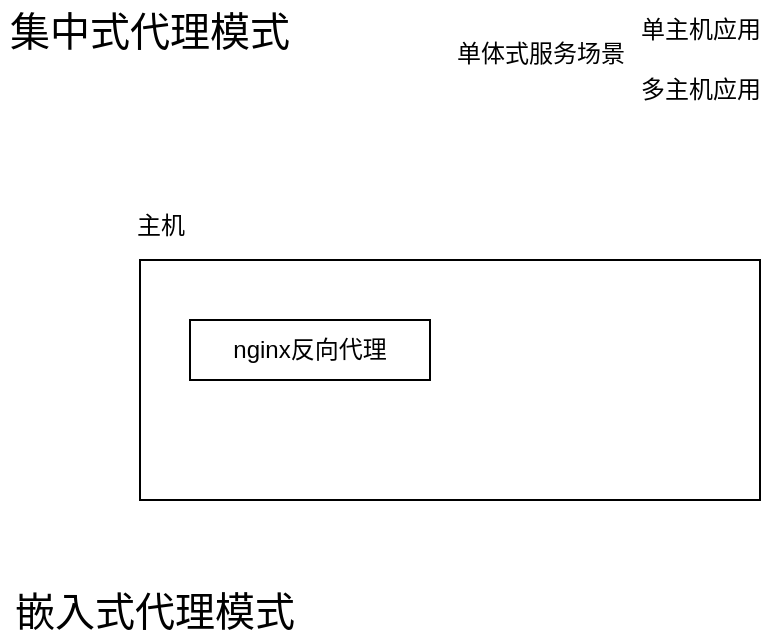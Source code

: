 <mxfile version="24.3.1" type="github">
  <diagram name="第 1 页" id="YowLrkrMRttfu4AoxrCK">
    <mxGraphModel dx="565" dy="460" grid="1" gridSize="10" guides="1" tooltips="1" connect="1" arrows="1" fold="1" page="1" pageScale="1" pageWidth="827" pageHeight="1169" math="0" shadow="0">
      <root>
        <mxCell id="0" />
        <mxCell id="1" parent="0" />
        <mxCell id="qoCdy1dcOLvOe7hzZTuf-1" value="&lt;div style=&quot;font-size: 20px;&quot;&gt;集中式代理模式&lt;/div&gt;" style="rounded=0;whiteSpace=wrap;html=1;labelBackgroundColor=default;strokeColor=none;opacity=0;fontSize=20;" vertex="1" parent="1">
          <mxGeometry width="150" height="30" as="geometry" />
        </mxCell>
        <mxCell id="qoCdy1dcOLvOe7hzZTuf-2" value="&lt;div style=&quot;font-size: 20px;&quot;&gt;嵌入式代理模式&lt;/div&gt;" style="rounded=0;whiteSpace=wrap;html=1;labelBackgroundColor=default;strokeColor=none;opacity=0;" vertex="1" parent="1">
          <mxGeometry y="290" width="155" height="30" as="geometry" />
        </mxCell>
        <mxCell id="qoCdy1dcOLvOe7hzZTuf-4" value="单体式服务场景" style="text;html=1;align=center;verticalAlign=middle;resizable=0;points=[];autosize=1;strokeColor=none;fillColor=none;" vertex="1" parent="1">
          <mxGeometry x="215" y="12" width="110" height="30" as="geometry" />
        </mxCell>
        <mxCell id="qoCdy1dcOLvOe7hzZTuf-5" value="单主机应用" style="text;html=1;align=center;verticalAlign=middle;resizable=0;points=[];autosize=1;strokeColor=none;fillColor=none;" vertex="1" parent="1">
          <mxGeometry x="310" width="80" height="30" as="geometry" />
        </mxCell>
        <mxCell id="qoCdy1dcOLvOe7hzZTuf-6" value="多主机应用" style="text;html=1;align=center;verticalAlign=middle;resizable=0;points=[];autosize=1;strokeColor=none;fillColor=none;" vertex="1" parent="1">
          <mxGeometry x="310" y="30" width="80" height="30" as="geometry" />
        </mxCell>
        <mxCell id="qoCdy1dcOLvOe7hzZTuf-7" value="" style="whiteSpace=wrap;html=1;" vertex="1" parent="1">
          <mxGeometry x="70" y="130" width="310" height="120" as="geometry" />
        </mxCell>
        <mxCell id="qoCdy1dcOLvOe7hzZTuf-8" value="主机" style="text;html=1;align=center;verticalAlign=middle;resizable=0;points=[];autosize=1;strokeColor=none;fillColor=none;" vertex="1" parent="1">
          <mxGeometry x="55" y="98" width="50" height="30" as="geometry" />
        </mxCell>
        <mxCell id="qoCdy1dcOLvOe7hzZTuf-9" value="nginx反向代理" style="rounded=0;whiteSpace=wrap;html=1;" vertex="1" parent="1">
          <mxGeometry x="95" y="160" width="120" height="30" as="geometry" />
        </mxCell>
      </root>
    </mxGraphModel>
  </diagram>
</mxfile>
